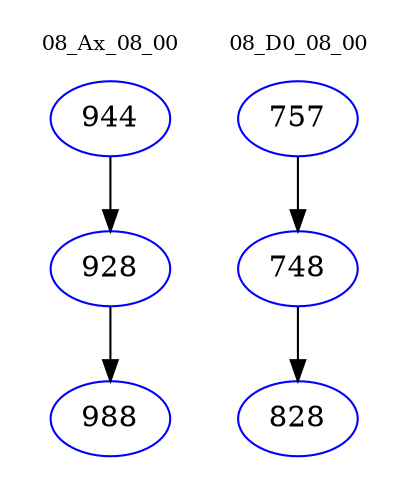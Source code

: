 digraph{
subgraph cluster_0 {
color = white
label = "08_Ax_08_00";
fontsize=10;
T0_944 [label="944", color="blue"]
T0_944 -> T0_928 [color="black"]
T0_928 [label="928", color="blue"]
T0_928 -> T0_988 [color="black"]
T0_988 [label="988", color="blue"]
}
subgraph cluster_1 {
color = white
label = "08_D0_08_00";
fontsize=10;
T1_757 [label="757", color="blue"]
T1_757 -> T1_748 [color="black"]
T1_748 [label="748", color="blue"]
T1_748 -> T1_828 [color="black"]
T1_828 [label="828", color="blue"]
}
}
